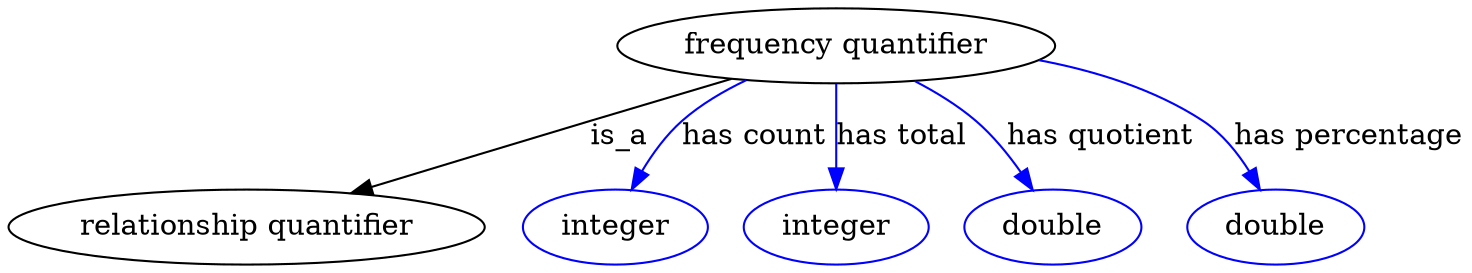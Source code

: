 digraph {
	graph [bb="0,0,549.75,122"];
	node [label="\N"];
	"frequency quantifier"	 [height=0.5,
		label="frequency quantifier",
		pos="315.96,104",
		width=2.2656];
	"relationship quantifier"	 [height=0.5,
		pos="87.962,18",
		width=2.4434];
	"frequency quantifier" -> "relationship quantifier"	 [label=is_a,
		lp="227.24,61",
		pos="e,130.1,33.895 274.67,88.426 236.78,74.131 180.48,52.896 139.61,37.483"];
	"has count"	 [color=blue,
		height=0.5,
		label=integer,
		pos="228.96,18",
		width=0.96276];
	"frequency quantifier" -> "has count"	 [color=blue,
		label="has count",
		lp="285.59,61",
		pos="e,236.82,35.584 283.67,87.394 274.93,81.963 265.91,75.397 258.7,68 252.04,61.172 246.24,52.576 241.58,44.446",
		style=solid];
	"has total"	 [color=blue,
		height=0.5,
		label=integer,
		pos="315.96,18",
		width=0.96276];
	"frequency quantifier" -> "has total"	 [color=blue,
		label="has total",
		lp="339.48,61",
		pos="e,315.96,36.212 315.96,85.762 315.96,74.36 315.96,59.434 315.96,46.494",
		style=solid];
	"has quotient"	 [color=blue,
		height=0.5,
		label=double,
		pos="402.96,18",
		width=0.94933];
	"frequency quantifier" -> "has quotient"	 [color=blue,
		label="has quotient",
		lp="413.98,61",
		pos="e,392.56,35.302 343.74,86.879 351.67,81.352 360.03,74.865 366.96,68 374.22,60.813 381.07,52.033 386.81,43.847",
		style=solid];
	"has percentage"	 [color=blue,
		height=0.5,
		label=double,
		pos="490.96,18",
		width=0.94933];
	"frequency quantifier" -> "has percentage"	 [color=blue,
		label="has percentage",
		lp="508.35,61",
		pos="e,481.22,35.705 385.65,94.614 408.13,89.298 432.29,80.987 451.96,68 461.2,61.904 469.19,52.888 475.49,44.185",
		style=solid];
}
